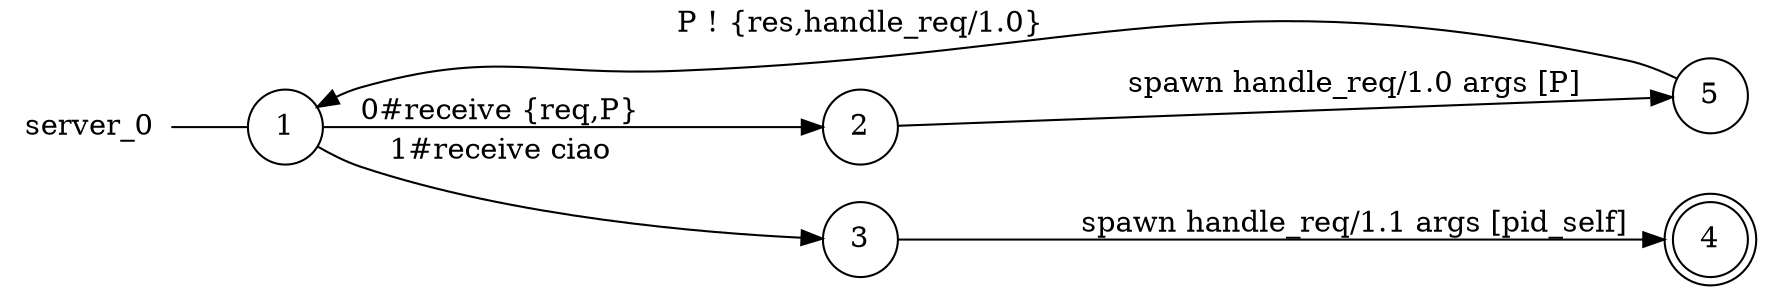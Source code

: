digraph server_0 {
	rankdir="LR";
	n_0 [label="server_0", shape="plaintext"];
	n_1 [id="6", shape=circle, label="5"];
	n_2 [id="1", shape=circle, label="1"];
	n_0 -> n_2 [arrowhead=none];
	n_3 [id="2", shape=circle, label="2"];
	n_4 [id="4", shape=circle, label="3"];
	n_5 [id="3", shape=doublecircle, label="4"];

	n_4 -> n_5 [id="[$e|1]", label="spawn handle_req/1.1 args [pid_self]"];
	n_3 -> n_1 [id="[$e|2]", label="spawn handle_req/1.0 args [P]"];
	n_2 -> n_3 [id="[$e|3]", label="0#receive {req,P}"];
	n_1 -> n_2 [id="[$e|7]", label="P ! {res,handle_req/1.0}"];
	n_2 -> n_4 [id="[$e|4]", label="1#receive ciao"];
}
